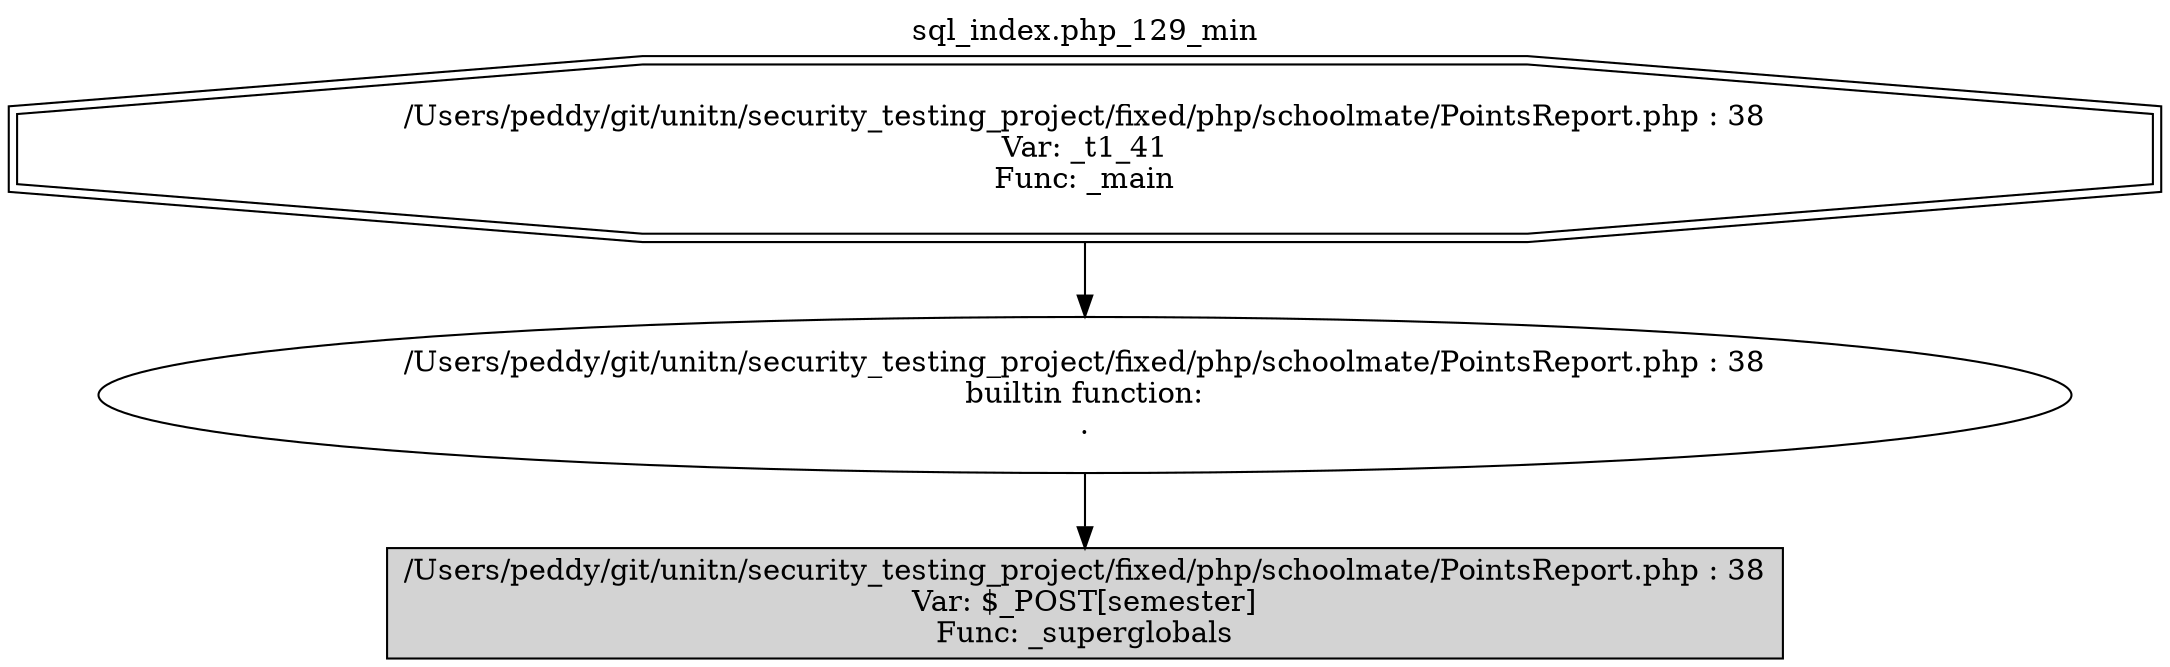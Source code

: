 digraph cfg {
  label="sql_index.php_129_min";
  labelloc=t;
  n1 [shape=doubleoctagon, label="/Users/peddy/git/unitn/security_testing_project/fixed/php/schoolmate/PointsReport.php : 38\nVar: _t1_41\nFunc: _main\n"];
  n2 [shape=ellipse, label="/Users/peddy/git/unitn/security_testing_project/fixed/php/schoolmate/PointsReport.php : 38\nbuiltin function:\n.\n"];
  n3 [shape=box, label="/Users/peddy/git/unitn/security_testing_project/fixed/php/schoolmate/PointsReport.php : 38\nVar: $_POST[semester]\nFunc: _superglobals\n",style=filled];
  n1 -> n2;
  n2 -> n3;
}
